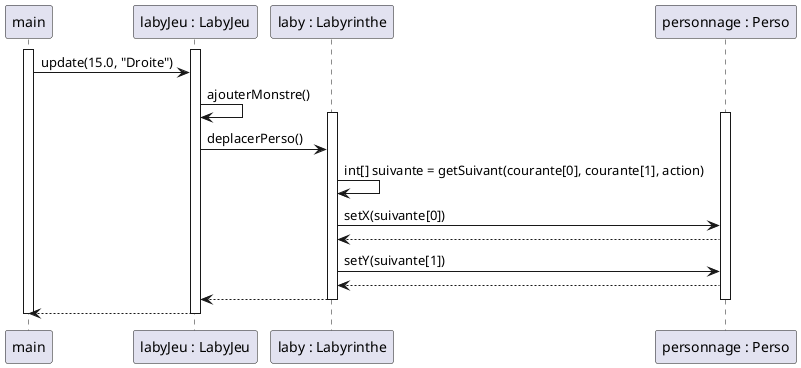 @startuml
participant "main" as main
participant "labyJeu : LabyJeu" as labyJeu
participant "laby : Labyrinthe" as laby
participant "personnage : Perso" as personnage



activate main


    activate labyJeu
        main -> labyJeu : update(15.0, "Droite")
        labyJeu -> labyJeu : ajouterMonstre()
        activate laby
            activate personnage
                labyJeu -> laby : deplacerPerso()
                laby -> laby : int[] suivante = getSuivant(courante[0], courante[1], action)
                laby -> personnage : setX(suivante[0])
                personnage --> laby
                laby -> personnage : setY(suivante[1])
                personnage --> laby
                laby --> labyJeu
            deactivate personnage
        deactivate laby

    labyJeu --> main
    deactivate labyJeu



deactivate main

@enduml